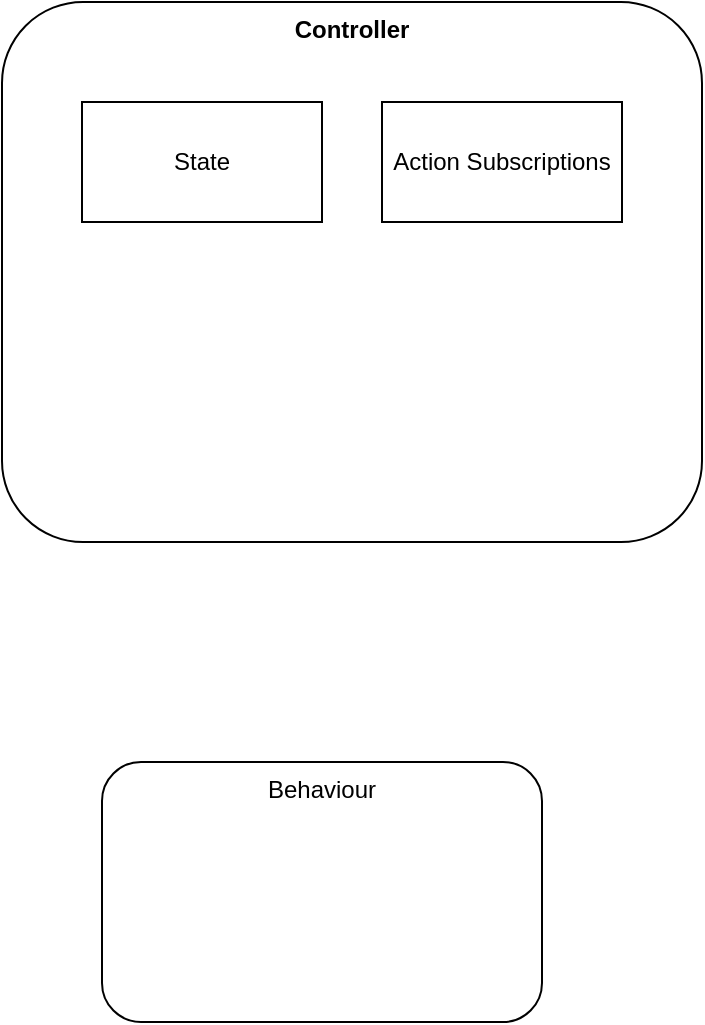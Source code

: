<mxfile>
    <diagram id="sCTFaWKkNhwQiUkLIjgK" name="Page-1">
        <mxGraphModel dx="406" dy="787" grid="1" gridSize="10" guides="1" tooltips="1" connect="1" arrows="1" fold="1" page="1" pageScale="1" pageWidth="850" pageHeight="1100" math="0" shadow="0">
            <root>
                <mxCell id="0"/>
                <mxCell id="1" parent="0"/>
                <mxCell id="2" value="Controller" style="rounded=1;whiteSpace=wrap;html=1;verticalAlign=top;fontStyle=1" vertex="1" parent="1">
                    <mxGeometry x="100" y="210" width="350" height="270" as="geometry"/>
                </mxCell>
                <mxCell id="3" value="State" style="rounded=0;whiteSpace=wrap;html=1;" vertex="1" parent="1">
                    <mxGeometry x="140" y="260" width="120" height="60" as="geometry"/>
                </mxCell>
                <mxCell id="4" value="Action Subscriptions" style="rounded=0;whiteSpace=wrap;html=1;" vertex="1" parent="1">
                    <mxGeometry x="290" y="260" width="120" height="60" as="geometry"/>
                </mxCell>
                <mxCell id="5" value="Behaviour" style="rounded=1;whiteSpace=wrap;html=1;verticalAlign=top;" vertex="1" parent="1">
                    <mxGeometry x="150" y="590" width="220" height="130" as="geometry"/>
                </mxCell>
            </root>
        </mxGraphModel>
    </diagram>
</mxfile>